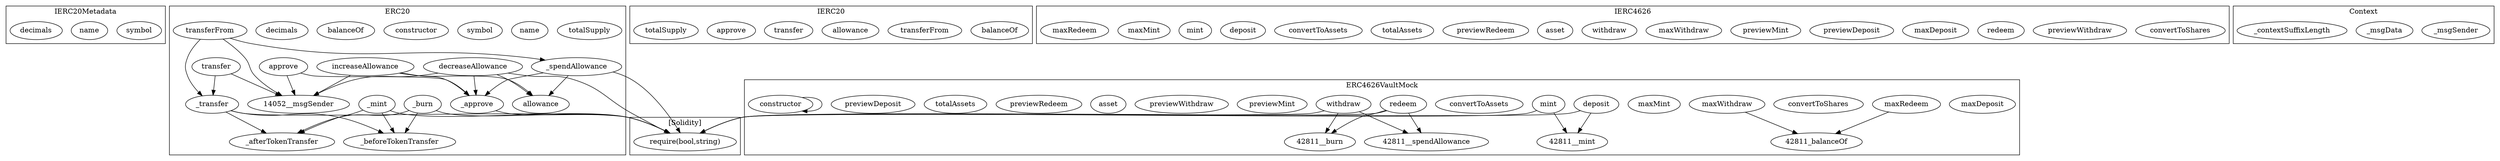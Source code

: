 strict digraph {
subgraph cluster_15105_IERC20Metadata {
label = "IERC20Metadata"
"15105_symbol" [label="symbol"]
"15105_name" [label="name"]
"15105_decimals" [label="decimals"]
}subgraph cluster_14052_ERC20 {
label = "ERC20"
"14052_totalSupply" [label="totalSupply"]
"14052_name" [label="name"]
"14052_symbol" [label="symbol"]
"14052__transfer" [label="_transfer"]
"14052__mint" [label="_mint"]
"14052_approve" [label="approve"]
"14052_constructor" [label="constructor"]
"14052_increaseAllowance" [label="increaseAllowance"]
"14052__burn" [label="_burn"]
"14052_decreaseAllowance" [label="decreaseAllowance"]
"14052__spendAllowance" [label="_spendAllowance"]
"14052_balanceOf" [label="balanceOf"]
"14052_allowance" [label="allowance"]
"14052__approve" [label="_approve"]
"14052_decimals" [label="decimals"]
"14052__afterTokenTransfer" [label="_afterTokenTransfer"]
"14052_transferFrom" [label="transferFrom"]
"14052_transfer" [label="transfer"]
"14052__beforeTokenTransfer" [label="_beforeTokenTransfer"]
"14052_transferFrom" -> "14052__spendAllowance"
"14052_transferFrom" -> "14052__msgSender"
"14052_decreaseAllowance" -> "14052__msgSender"
"14052_approve" -> "14052__approve"
"14052_transferFrom" -> "14052__transfer"
"14052_increaseAllowance" -> "14052__approve"
"14052_increaseAllowance" -> "14052__msgSender"
"14052__burn" -> "14052__beforeTokenTransfer"
"14052__spendAllowance" -> "14052__approve"
"14052__transfer" -> "14052__beforeTokenTransfer"
"14052__transfer" -> "14052__afterTokenTransfer"
"14052__mint" -> "14052__beforeTokenTransfer"
"14052_transfer" -> "14052__transfer"
"14052_decreaseAllowance" -> "14052__approve"
"14052__spendAllowance" -> "14052_allowance"
"14052_approve" -> "14052__msgSender"
"14052__mint" -> "14052__afterTokenTransfer"
"14052_decreaseAllowance" -> "14052_allowance"
"14052_transfer" -> "14052__msgSender"
"14052_increaseAllowance" -> "14052_allowance"
"14052__burn" -> "14052__afterTokenTransfer"
}subgraph cluster_14130_IERC20 {
label = "IERC20"
"14130_balanceOf" [label="balanceOf"]
"14130_transferFrom" [label="transferFrom"]
"14130_allowance" [label="allowance"]
"14130_transfer" [label="transfer"]
"14130_approve" [label="approve"]
"14130_totalSupply" [label="totalSupply"]
}subgraph cluster_12438_IERC4626 {
label = "IERC4626"
"12438_convertToShares" [label="convertToShares"]
"12438_previewWithdraw" [label="previewWithdraw"]
"12438_redeem" [label="redeem"]
"12438_maxDeposit" [label="maxDeposit"]
"12438_previewDeposit" [label="previewDeposit"]
"12438_previewMint" [label="previewMint"]
"12438_maxWithdraw" [label="maxWithdraw"]
"12438_withdraw" [label="withdraw"]
"12438_asset" [label="asset"]
"12438_previewRedeem" [label="previewRedeem"]
"12438_totalAssets" [label="totalAssets"]
"12438_convertToAssets" [label="convertToAssets"]
"12438_deposit" [label="deposit"]
"12438_mint" [label="mint"]
"12438_maxMint" [label="maxMint"]
"12438_maxRedeem" [label="maxRedeem"]
}subgraph cluster_42811_ERC4626VaultMock {
label = "ERC4626VaultMock"
"42811_maxDeposit" [label="maxDeposit"]
"42811_maxWithdraw" [label="maxWithdraw"]
"42811_convertToShares" [label="convertToShares"]
"42811_deposit" [label="deposit"]
"42811_maxMint" [label="maxMint"]
"42811_maxRedeem" [label="maxRedeem"]
"42811_mint" [label="mint"]
"42811_convertToAssets" [label="convertToAssets"]
"42811_withdraw" [label="withdraw"]
"42811_redeem" [label="redeem"]
"42811_previewMint" [label="previewMint"]
"42811_previewWithdraw" [label="previewWithdraw"]
"42811_asset" [label="asset"]
"42811_previewRedeem" [label="previewRedeem"]
"42811_totalAssets" [label="totalAssets"]
"42811_previewDeposit" [label="previewDeposit"]
"42811_constructor" [label="constructor"]
"42811_withdraw" -> "42811__burn"
"42811_constructor" -> "42811_constructor"
"42811_maxWithdraw" -> "42811_balanceOf"
"42811_redeem" -> "42811__spendAllowance"
"42811_deposit" -> "42811__mint"
"42811_withdraw" -> "42811__spendAllowance"
"42811_mint" -> "42811__mint"
"42811_maxRedeem" -> "42811_balanceOf"
"42811_redeem" -> "42811__burn"
}subgraph cluster_17436_Context {
label = "Context"
"17436__msgSender" [label="_msgSender"]
"17436__msgData" [label="_msgData"]
"17436__contextSuffixLength" [label="_contextSuffixLength"]
}subgraph cluster_solidity {
label = "[Solidity]"
"require(bool,string)" 
"14052__mint" -> "require(bool,string)"
"14052__approve" -> "require(bool,string)"
"14052__spendAllowance" -> "require(bool,string)"
"14052__transfer" -> "require(bool,string)"
"42811_withdraw" -> "require(bool,string)"
"42811_deposit" -> "require(bool,string)"
"14052__burn" -> "require(bool,string)"
"42811_redeem" -> "require(bool,string)"
"42811_mint" -> "require(bool,string)"
"14052_decreaseAllowance" -> "require(bool,string)"
}
}